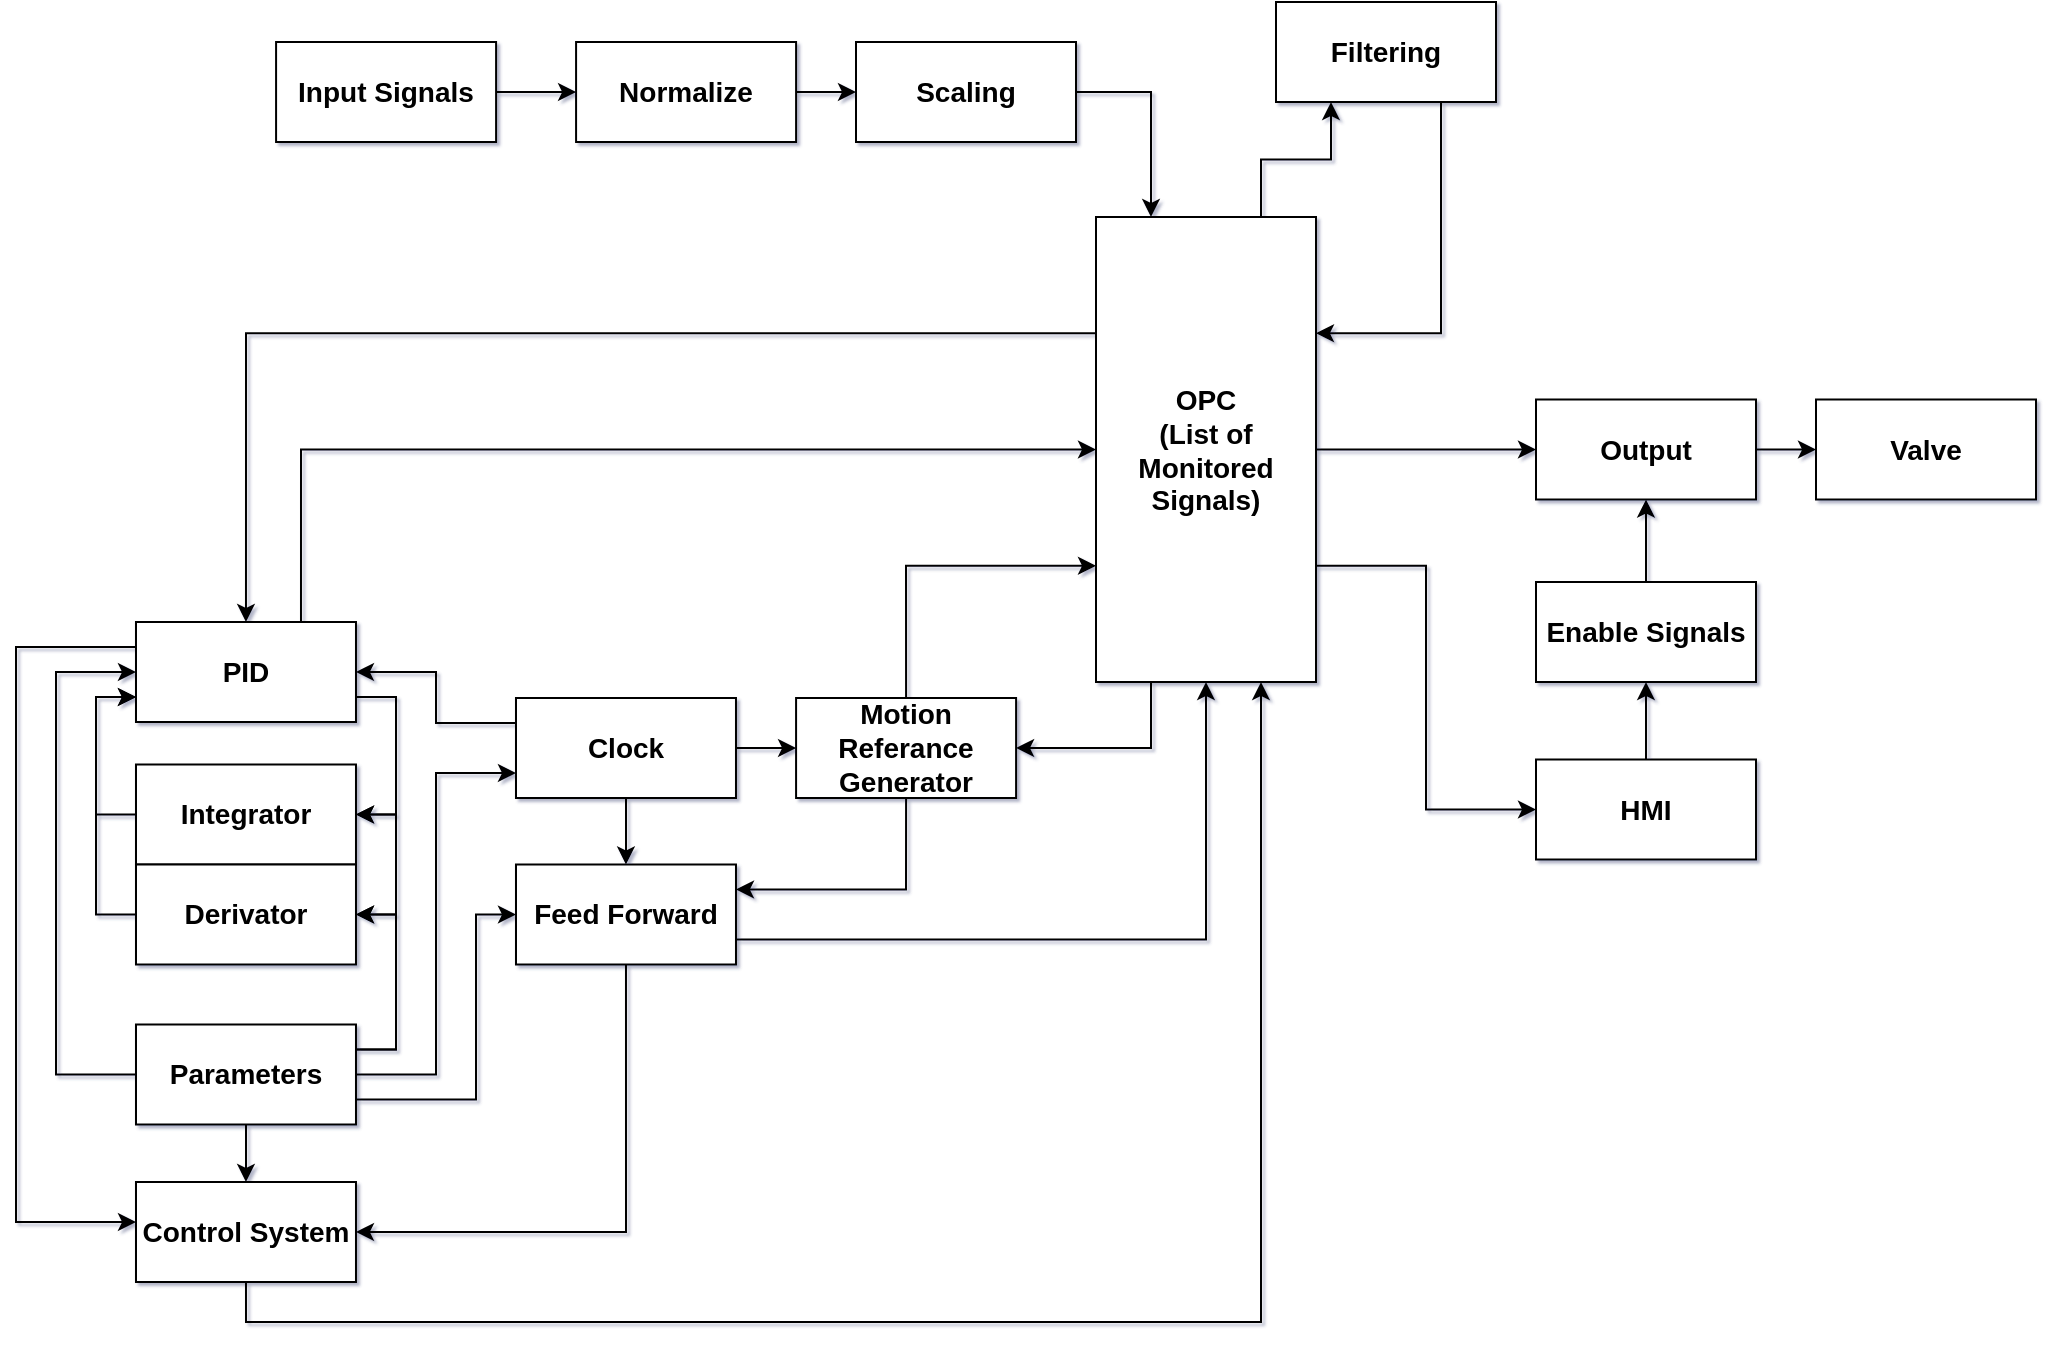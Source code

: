 <mxfile version="26.1.1" pages="2">
  <diagram id="H2qix2MrABZUIbJ0J9zU" name="UML">
    <mxGraphModel dx="1050" dy="629" grid="1" gridSize="10" guides="1" tooltips="1" connect="1" arrows="1" fold="1" page="1" pageScale="1" pageWidth="1169" pageHeight="827" background="none" math="0" shadow="1">
      <root>
        <mxCell id="0" />
        <mxCell id="1" parent="0" />
        <mxCell id="TrAnq3UZGWWhlsa1IEeo-107" style="edgeStyle=orthogonalEdgeStyle;rounded=0;orthogonalLoop=1;jettySize=auto;html=1;exitX=1;exitY=0.5;exitDx=0;exitDy=0;entryX=0;entryY=0.5;entryDx=0;entryDy=0;fontStyle=1;fontSize=14;" parent="1" source="TrAnq3UZGWWhlsa1IEeo-1" target="7VgXqarw3UbCbBLvjgFW-1" edge="1">
          <mxGeometry relative="1" as="geometry">
            <Array as="points" />
          </mxGeometry>
        </mxCell>
        <mxCell id="TrAnq3UZGWWhlsa1IEeo-1" value="Normalize" style="html=1;whiteSpace=wrap;fontStyle=1;fontSize=14;" parent="1" vertex="1">
          <mxGeometry x="430.04" y="40" width="110" height="50" as="geometry" />
        </mxCell>
        <mxCell id="TrAnq3UZGWWhlsa1IEeo-102" style="edgeStyle=orthogonalEdgeStyle;rounded=0;orthogonalLoop=1;jettySize=auto;html=1;exitX=1;exitY=0.5;exitDx=0;exitDy=0;entryX=0;entryY=0.5;entryDx=0;entryDy=0;fontStyle=1;fontSize=14;" parent="1" source="TrAnq3UZGWWhlsa1IEeo-2" target="TrAnq3UZGWWhlsa1IEeo-26" edge="1">
          <mxGeometry relative="1" as="geometry" />
        </mxCell>
        <mxCell id="TrAnq3UZGWWhlsa1IEeo-103" style="edgeStyle=orthogonalEdgeStyle;rounded=0;orthogonalLoop=1;jettySize=auto;html=1;exitX=0.75;exitY=0;exitDx=0;exitDy=0;entryX=0.25;entryY=1;entryDx=0;entryDy=0;fontStyle=1;fontSize=14;" parent="1" source="TrAnq3UZGWWhlsa1IEeo-2" target="TrAnq3UZGWWhlsa1IEeo-10" edge="1">
          <mxGeometry relative="1" as="geometry" />
        </mxCell>
        <mxCell id="TrAnq3UZGWWhlsa1IEeo-140" style="edgeStyle=orthogonalEdgeStyle;rounded=0;orthogonalLoop=1;jettySize=auto;html=1;exitX=0;exitY=0.25;exitDx=0;exitDy=0;entryX=0.5;entryY=0;entryDx=0;entryDy=0;fontStyle=1;fontSize=14;" parent="1" source="TrAnq3UZGWWhlsa1IEeo-2" target="TrAnq3UZGWWhlsa1IEeo-39" edge="1">
          <mxGeometry relative="1" as="geometry" />
        </mxCell>
        <mxCell id="TrAnq3UZGWWhlsa1IEeo-144" style="edgeStyle=orthogonalEdgeStyle;rounded=0;orthogonalLoop=1;jettySize=auto;html=1;exitX=0.25;exitY=1;exitDx=0;exitDy=0;entryX=1;entryY=0.5;entryDx=0;entryDy=0;fontStyle=1;fontSize=14;" parent="1" source="TrAnq3UZGWWhlsa1IEeo-2" target="TrAnq3UZGWWhlsa1IEeo-21" edge="1">
          <mxGeometry relative="1" as="geometry" />
        </mxCell>
        <mxCell id="TrAnq3UZGWWhlsa1IEeo-147" style="edgeStyle=orthogonalEdgeStyle;rounded=0;orthogonalLoop=1;jettySize=auto;html=1;exitX=1;exitY=0.75;exitDx=0;exitDy=0;entryX=0;entryY=0.5;entryDx=0;entryDy=0;fontStyle=1;fontSize=14;" parent="1" source="TrAnq3UZGWWhlsa1IEeo-2" target="TrAnq3UZGWWhlsa1IEeo-90" edge="1">
          <mxGeometry relative="1" as="geometry" />
        </mxCell>
        <mxCell id="TrAnq3UZGWWhlsa1IEeo-2" value="OPC&lt;div&gt;(&lt;span style=&quot;background-color: transparent; color: light-dark(rgb(0, 0, 0), rgb(255, 255, 255));&quot;&gt;List of&lt;/span&gt;&lt;div&gt;&lt;div&gt;Monitored&lt;/div&gt;&lt;div&gt;Signals)&lt;/div&gt;&lt;/div&gt;&lt;/div&gt;" style="html=1;whiteSpace=wrap;fontStyle=1;fontSize=14;" parent="1" vertex="1">
          <mxGeometry x="690" y="127.5" width="110" height="232.5" as="geometry" />
        </mxCell>
        <mxCell id="TrAnq3UZGWWhlsa1IEeo-104" style="edgeStyle=orthogonalEdgeStyle;rounded=0;orthogonalLoop=1;jettySize=auto;html=1;exitX=0.75;exitY=1;exitDx=0;exitDy=0;entryX=1;entryY=0.25;entryDx=0;entryDy=0;fontStyle=1;fontSize=14;" parent="1" source="TrAnq3UZGWWhlsa1IEeo-10" target="TrAnq3UZGWWhlsa1IEeo-2" edge="1">
          <mxGeometry relative="1" as="geometry">
            <Array as="points">
              <mxPoint x="863" y="186" />
            </Array>
          </mxGeometry>
        </mxCell>
        <mxCell id="TrAnq3UZGWWhlsa1IEeo-10" value="Filtering" style="html=1;whiteSpace=wrap;fontStyle=1;fontSize=14;" parent="1" vertex="1">
          <mxGeometry x="780" y="20" width="110" height="50" as="geometry" />
        </mxCell>
        <mxCell id="TrAnq3UZGWWhlsa1IEeo-142" style="edgeStyle=orthogonalEdgeStyle;rounded=0;orthogonalLoop=1;jettySize=auto;html=1;exitX=0.5;exitY=1;exitDx=0;exitDy=0;entryX=0.75;entryY=1;entryDx=0;entryDy=0;fontStyle=1;fontSize=14;" parent="1" source="TrAnq3UZGWWhlsa1IEeo-13" target="TrAnq3UZGWWhlsa1IEeo-2" edge="1">
          <mxGeometry relative="1" as="geometry" />
        </mxCell>
        <mxCell id="TrAnq3UZGWWhlsa1IEeo-13" value="Control System" style="html=1;whiteSpace=wrap;fontStyle=1;fontSize=14;" parent="1" vertex="1">
          <mxGeometry x="209.99" y="610" width="110" height="50" as="geometry" />
        </mxCell>
        <mxCell id="TrAnq3UZGWWhlsa1IEeo-133" style="edgeStyle=orthogonalEdgeStyle;rounded=0;orthogonalLoop=1;jettySize=auto;html=1;exitX=1;exitY=0.5;exitDx=0;exitDy=0;entryX=0;entryY=0.5;entryDx=0;entryDy=0;fontStyle=1;fontSize=14;" parent="1" source="TrAnq3UZGWWhlsa1IEeo-34" target="TrAnq3UZGWWhlsa1IEeo-1" edge="1">
          <mxGeometry relative="1" as="geometry">
            <mxPoint x="390.04" y="65" as="sourcePoint" />
          </mxGeometry>
        </mxCell>
        <mxCell id="TrAnq3UZGWWhlsa1IEeo-131" style="edgeStyle=orthogonalEdgeStyle;rounded=0;orthogonalLoop=1;jettySize=auto;html=1;exitX=0.5;exitY=1;exitDx=0;exitDy=0;entryX=1;entryY=0.25;entryDx=0;entryDy=0;fontStyle=1;fontSize=14;" parent="1" source="TrAnq3UZGWWhlsa1IEeo-21" target="TrAnq3UZGWWhlsa1IEeo-36" edge="1">
          <mxGeometry relative="1" as="geometry" />
        </mxCell>
        <mxCell id="TrAnq3UZGWWhlsa1IEeo-143" style="edgeStyle=orthogonalEdgeStyle;rounded=0;orthogonalLoop=1;jettySize=auto;html=1;exitX=0.5;exitY=0;exitDx=0;exitDy=0;entryX=0;entryY=0.75;entryDx=0;entryDy=0;fontStyle=1;fontSize=14;" parent="1" source="TrAnq3UZGWWhlsa1IEeo-21" target="TrAnq3UZGWWhlsa1IEeo-2" edge="1">
          <mxGeometry relative="1" as="geometry">
            <mxPoint x="570" y="270" as="targetPoint" />
          </mxGeometry>
        </mxCell>
        <mxCell id="TrAnq3UZGWWhlsa1IEeo-21" value="Motion Referance&lt;div&gt;Generator&lt;/div&gt;" style="html=1;whiteSpace=wrap;fontStyle=1;fontSize=14;" parent="1" vertex="1">
          <mxGeometry x="540.04" y="368" width="110" height="50" as="geometry" />
        </mxCell>
        <mxCell id="TrAnq3UZGWWhlsa1IEeo-101" value="" style="edgeStyle=orthogonalEdgeStyle;rounded=0;orthogonalLoop=1;jettySize=auto;html=1;fontStyle=1;fontSize=14;" parent="1" source="TrAnq3UZGWWhlsa1IEeo-26" target="TrAnq3UZGWWhlsa1IEeo-32" edge="1">
          <mxGeometry relative="1" as="geometry" />
        </mxCell>
        <mxCell id="TrAnq3UZGWWhlsa1IEeo-26" value="Output" style="html=1;whiteSpace=wrap;fontStyle=1;fontSize=14;" parent="1" vertex="1">
          <mxGeometry x="910" y="218.75" width="110" height="50" as="geometry" />
        </mxCell>
        <mxCell id="TrAnq3UZGWWhlsa1IEeo-121" style="edgeStyle=orthogonalEdgeStyle;rounded=0;orthogonalLoop=1;jettySize=auto;html=1;exitX=0.5;exitY=1;exitDx=0;exitDy=0;entryX=0.5;entryY=0;entryDx=0;entryDy=0;fontStyle=1;fontSize=14;" parent="1" source="TrAnq3UZGWWhlsa1IEeo-89" target="TrAnq3UZGWWhlsa1IEeo-13" edge="1">
          <mxGeometry relative="1" as="geometry">
            <mxPoint x="264.99" y="651.25" as="sourcePoint" />
          </mxGeometry>
        </mxCell>
        <mxCell id="TrAnq3UZGWWhlsa1IEeo-148" style="edgeStyle=orthogonalEdgeStyle;rounded=0;orthogonalLoop=1;jettySize=auto;html=1;exitX=0;exitY=0.5;exitDx=0;exitDy=0;entryX=0;entryY=0.5;entryDx=0;entryDy=0;fontStyle=1;fontSize=14;" parent="1" source="TrAnq3UZGWWhlsa1IEeo-89" target="TrAnq3UZGWWhlsa1IEeo-39" edge="1">
          <mxGeometry relative="1" as="geometry">
            <Array as="points">
              <mxPoint x="170" y="556" />
              <mxPoint x="170" y="355" />
            </Array>
          </mxGeometry>
        </mxCell>
        <mxCell id="TrAnq3UZGWWhlsa1IEeo-32" value="Valve" style="html=1;whiteSpace=wrap;fontStyle=1;fontSize=14;" parent="1" vertex="1">
          <mxGeometry x="1050" y="218.75" width="110" height="50" as="geometry" />
        </mxCell>
        <mxCell id="TrAnq3UZGWWhlsa1IEeo-34" value="Input Signals" style="html=1;whiteSpace=wrap;fontStyle=1;fontSize=14;" parent="1" vertex="1">
          <mxGeometry x="280.04" y="40" width="110" height="50" as="geometry" />
        </mxCell>
        <mxCell id="TrAnq3UZGWWhlsa1IEeo-124" style="edgeStyle=orthogonalEdgeStyle;rounded=0;orthogonalLoop=1;jettySize=auto;html=1;exitX=0.5;exitY=1;exitDx=0;exitDy=0;entryX=1;entryY=0.5;entryDx=0;entryDy=0;fontStyle=1;fontSize=14;" parent="1" source="TrAnq3UZGWWhlsa1IEeo-36" target="TrAnq3UZGWWhlsa1IEeo-13" edge="1">
          <mxGeometry relative="1" as="geometry" />
        </mxCell>
        <mxCell id="TrAnq3UZGWWhlsa1IEeo-149" style="edgeStyle=orthogonalEdgeStyle;rounded=0;orthogonalLoop=1;jettySize=auto;html=1;exitX=1;exitY=0.75;exitDx=0;exitDy=0;entryX=0.5;entryY=1;entryDx=0;entryDy=0;fontStyle=1;fontSize=14;" parent="1" source="TrAnq3UZGWWhlsa1IEeo-36" target="TrAnq3UZGWWhlsa1IEeo-2" edge="1">
          <mxGeometry relative="1" as="geometry" />
        </mxCell>
        <mxCell id="TrAnq3UZGWWhlsa1IEeo-36" value="Feed Forward" style="html=1;whiteSpace=wrap;fontStyle=1;fontSize=14;" parent="1" vertex="1">
          <mxGeometry x="399.99" y="451.25" width="110" height="50" as="geometry" />
        </mxCell>
        <mxCell id="TrAnq3UZGWWhlsa1IEeo-109" style="edgeStyle=orthogonalEdgeStyle;rounded=0;orthogonalLoop=1;jettySize=auto;html=1;exitX=1;exitY=0.75;exitDx=0;exitDy=0;entryX=1;entryY=0.5;entryDx=0;entryDy=0;fontStyle=1;fontSize=14;" parent="1" source="TrAnq3UZGWWhlsa1IEeo-39" target="TrAnq3UZGWWhlsa1IEeo-74" edge="1">
          <mxGeometry relative="1" as="geometry" />
        </mxCell>
        <mxCell id="TrAnq3UZGWWhlsa1IEeo-110" style="edgeStyle=orthogonalEdgeStyle;rounded=0;orthogonalLoop=1;jettySize=auto;html=1;exitX=1;exitY=0.75;exitDx=0;exitDy=0;entryX=1;entryY=0.5;entryDx=0;entryDy=0;fontStyle=1;fontSize=14;" parent="1" source="TrAnq3UZGWWhlsa1IEeo-39" target="TrAnq3UZGWWhlsa1IEeo-73" edge="1">
          <mxGeometry relative="1" as="geometry" />
        </mxCell>
        <mxCell id="TrAnq3UZGWWhlsa1IEeo-116" style="edgeStyle=orthogonalEdgeStyle;rounded=0;orthogonalLoop=1;jettySize=auto;html=1;exitX=0;exitY=0.25;exitDx=0;exitDy=0;fontStyle=1;fontSize=14;" parent="1" source="TrAnq3UZGWWhlsa1IEeo-39" edge="1">
          <mxGeometry relative="1" as="geometry">
            <mxPoint x="210" y="630" as="targetPoint" />
            <Array as="points">
              <mxPoint x="150" y="342" />
              <mxPoint x="150" y="630" />
              <mxPoint x="210" y="630" />
            </Array>
          </mxGeometry>
        </mxCell>
        <mxCell id="TrAnq3UZGWWhlsa1IEeo-151" style="edgeStyle=orthogonalEdgeStyle;rounded=0;orthogonalLoop=1;jettySize=auto;html=1;exitX=0.75;exitY=0;exitDx=0;exitDy=0;entryX=0;entryY=0.5;entryDx=0;entryDy=0;fontStyle=1;fontSize=14;" parent="1" source="TrAnq3UZGWWhlsa1IEeo-39" target="TrAnq3UZGWWhlsa1IEeo-2" edge="1">
          <mxGeometry relative="1" as="geometry" />
        </mxCell>
        <mxCell id="TrAnq3UZGWWhlsa1IEeo-39" value="PID" style="html=1;whiteSpace=wrap;fontStyle=1;fontSize=14;" parent="1" vertex="1">
          <mxGeometry x="209.99" y="329.999" width="110" height="50" as="geometry" />
        </mxCell>
        <mxCell id="TrAnq3UZGWWhlsa1IEeo-125" style="edgeStyle=orthogonalEdgeStyle;rounded=0;orthogonalLoop=1;jettySize=auto;html=1;exitX=0;exitY=0.25;exitDx=0;exitDy=0;entryX=1;entryY=0.5;entryDx=0;entryDy=0;fontStyle=1;fontSize=14;" parent="1" source="TrAnq3UZGWWhlsa1IEeo-42" target="TrAnq3UZGWWhlsa1IEeo-39" edge="1">
          <mxGeometry relative="1" as="geometry" />
        </mxCell>
        <mxCell id="TrAnq3UZGWWhlsa1IEeo-126" style="edgeStyle=orthogonalEdgeStyle;rounded=0;orthogonalLoop=1;jettySize=auto;html=1;exitX=0.5;exitY=1;exitDx=0;exitDy=0;entryX=0.5;entryY=0;entryDx=0;entryDy=0;fontStyle=1;fontSize=14;" parent="1" source="TrAnq3UZGWWhlsa1IEeo-42" target="TrAnq3UZGWWhlsa1IEeo-36" edge="1">
          <mxGeometry relative="1" as="geometry" />
        </mxCell>
        <mxCell id="TrAnq3UZGWWhlsa1IEeo-128" style="edgeStyle=orthogonalEdgeStyle;rounded=0;orthogonalLoop=1;jettySize=auto;html=1;exitX=1;exitY=0.5;exitDx=0;exitDy=0;entryX=0;entryY=0.5;entryDx=0;entryDy=0;fontStyle=1;fontSize=14;" parent="1" source="TrAnq3UZGWWhlsa1IEeo-42" target="TrAnq3UZGWWhlsa1IEeo-21" edge="1">
          <mxGeometry relative="1" as="geometry" />
        </mxCell>
        <mxCell id="TrAnq3UZGWWhlsa1IEeo-42" value="Clock" style="html=1;whiteSpace=wrap;fontStyle=1;fontSize=14;" parent="1" vertex="1">
          <mxGeometry x="399.99" y="368" width="110" height="50" as="geometry" />
        </mxCell>
        <mxCell id="TrAnq3UZGWWhlsa1IEeo-111" style="edgeStyle=orthogonalEdgeStyle;rounded=0;orthogonalLoop=1;jettySize=auto;html=1;exitX=0;exitY=0.5;exitDx=0;exitDy=0;entryX=0;entryY=0.75;entryDx=0;entryDy=0;fontStyle=1;fontSize=14;" parent="1" source="TrAnq3UZGWWhlsa1IEeo-73" target="TrAnq3UZGWWhlsa1IEeo-39" edge="1">
          <mxGeometry relative="1" as="geometry" />
        </mxCell>
        <mxCell id="TrAnq3UZGWWhlsa1IEeo-73" value="Integrator" style="html=1;whiteSpace=wrap;fontStyle=1;fontSize=14;" parent="1" vertex="1">
          <mxGeometry x="209.99" y="401.25" width="110" height="50" as="geometry" />
        </mxCell>
        <mxCell id="TrAnq3UZGWWhlsa1IEeo-112" style="edgeStyle=orthogonalEdgeStyle;rounded=0;orthogonalLoop=1;jettySize=auto;html=1;exitX=0;exitY=0.5;exitDx=0;exitDy=0;entryX=0;entryY=0.75;entryDx=0;entryDy=0;fontStyle=1;fontSize=14;" parent="1" source="TrAnq3UZGWWhlsa1IEeo-74" target="TrAnq3UZGWWhlsa1IEeo-39" edge="1">
          <mxGeometry relative="1" as="geometry">
            <mxPoint x="79.99" y="419.25" as="targetPoint" />
          </mxGeometry>
        </mxCell>
        <mxCell id="TrAnq3UZGWWhlsa1IEeo-74" value="Derivator" style="html=1;whiteSpace=wrap;fontStyle=1;fontSize=14;" parent="1" vertex="1">
          <mxGeometry x="209.99" y="451.249" width="110" height="50" as="geometry" />
        </mxCell>
        <mxCell id="TrAnq3UZGWWhlsa1IEeo-145" style="edgeStyle=orthogonalEdgeStyle;rounded=0;orthogonalLoop=1;jettySize=auto;html=1;exitX=0.5;exitY=0;exitDx=0;exitDy=0;entryX=0.5;entryY=1;entryDx=0;entryDy=0;fontStyle=1;fontSize=14;" parent="1" source="TrAnq3UZGWWhlsa1IEeo-84" target="TrAnq3UZGWWhlsa1IEeo-26" edge="1">
          <mxGeometry relative="1" as="geometry" />
        </mxCell>
        <mxCell id="TrAnq3UZGWWhlsa1IEeo-84" value="Enable Signals" style="html=1;whiteSpace=wrap;fontStyle=1;fontSize=14;" parent="1" vertex="1">
          <mxGeometry x="910" y="310" width="110" height="50" as="geometry" />
        </mxCell>
        <mxCell id="TrAnq3UZGWWhlsa1IEeo-118" style="edgeStyle=orthogonalEdgeStyle;rounded=0;orthogonalLoop=1;jettySize=auto;html=1;exitX=1;exitY=0.25;exitDx=0;exitDy=0;entryX=1;entryY=0.5;entryDx=0;entryDy=0;fontStyle=1;fontSize=14;" parent="1" source="TrAnq3UZGWWhlsa1IEeo-89" target="TrAnq3UZGWWhlsa1IEeo-74" edge="1">
          <mxGeometry relative="1" as="geometry" />
        </mxCell>
        <mxCell id="TrAnq3UZGWWhlsa1IEeo-119" style="edgeStyle=orthogonalEdgeStyle;rounded=0;orthogonalLoop=1;jettySize=auto;html=1;exitX=1;exitY=0.25;exitDx=0;exitDy=0;entryX=1;entryY=0.5;entryDx=0;entryDy=0;fontStyle=1;fontSize=14;" parent="1" source="TrAnq3UZGWWhlsa1IEeo-89" target="TrAnq3UZGWWhlsa1IEeo-73" edge="1">
          <mxGeometry relative="1" as="geometry" />
        </mxCell>
        <mxCell id="TrAnq3UZGWWhlsa1IEeo-123" style="edgeStyle=orthogonalEdgeStyle;rounded=0;orthogonalLoop=1;jettySize=auto;html=1;exitX=1;exitY=0.75;exitDx=0;exitDy=0;entryX=0;entryY=0.5;entryDx=0;entryDy=0;fontStyle=1;fontSize=14;" parent="1" source="TrAnq3UZGWWhlsa1IEeo-89" target="TrAnq3UZGWWhlsa1IEeo-36" edge="1">
          <mxGeometry relative="1" as="geometry">
            <Array as="points">
              <mxPoint x="379.99" y="569.25" />
              <mxPoint x="379.99" y="476.25" />
            </Array>
          </mxGeometry>
        </mxCell>
        <mxCell id="TrAnq3UZGWWhlsa1IEeo-127" style="edgeStyle=orthogonalEdgeStyle;rounded=0;orthogonalLoop=1;jettySize=auto;html=1;exitX=1;exitY=0.5;exitDx=0;exitDy=0;entryX=0;entryY=0.75;entryDx=0;entryDy=0;fontStyle=1;fontSize=14;" parent="1" source="TrAnq3UZGWWhlsa1IEeo-89" target="TrAnq3UZGWWhlsa1IEeo-42" edge="1">
          <mxGeometry relative="1" as="geometry" />
        </mxCell>
        <mxCell id="TrAnq3UZGWWhlsa1IEeo-89" value="Parameters" style="html=1;whiteSpace=wrap;fontStyle=1;fontSize=14;" parent="1" vertex="1">
          <mxGeometry x="209.99" y="531.25" width="110" height="50" as="geometry" />
        </mxCell>
        <mxCell id="TrAnq3UZGWWhlsa1IEeo-114" value="" style="edgeStyle=orthogonalEdgeStyle;rounded=0;orthogonalLoop=1;jettySize=auto;html=1;fontStyle=1;fontSize=14;" parent="1" source="TrAnq3UZGWWhlsa1IEeo-90" target="TrAnq3UZGWWhlsa1IEeo-84" edge="1">
          <mxGeometry relative="1" as="geometry" />
        </mxCell>
        <mxCell id="TrAnq3UZGWWhlsa1IEeo-90" value="HMI" style="html=1;whiteSpace=wrap;fontStyle=1;fontSize=14;" parent="1" vertex="1">
          <mxGeometry x="910" y="398.75" width="110" height="50" as="geometry" />
        </mxCell>
        <mxCell id="7VgXqarw3UbCbBLvjgFW-2" style="edgeStyle=orthogonalEdgeStyle;rounded=0;orthogonalLoop=1;jettySize=auto;html=1;exitX=1;exitY=0.5;exitDx=0;exitDy=0;entryX=0.25;entryY=0;entryDx=0;entryDy=0;" edge="1" parent="1" source="7VgXqarw3UbCbBLvjgFW-1" target="TrAnq3UZGWWhlsa1IEeo-2">
          <mxGeometry relative="1" as="geometry" />
        </mxCell>
        <mxCell id="7VgXqarw3UbCbBLvjgFW-1" value="Scaling" style="html=1;whiteSpace=wrap;fontStyle=1;fontSize=14;" vertex="1" parent="1">
          <mxGeometry x="570" y="40" width="110" height="50" as="geometry" />
        </mxCell>
      </root>
    </mxGraphModel>
  </diagram>
  <diagram id="C5RBs43oDa-KdzZeNtuy" name="G_OPC">
    <mxGraphModel dx="875" dy="524" grid="1" gridSize="10" guides="1" tooltips="1" connect="1" arrows="1" fold="1" page="1" pageScale="1" pageWidth="827" pageHeight="1169" math="0" shadow="0">
      <root>
        <mxCell id="WIyWlLk6GJQsqaUBKTNV-0" />
        <mxCell id="WIyWlLk6GJQsqaUBKTNV-1" parent="WIyWlLk6GJQsqaUBKTNV-0" />
        <mxCell id="kANS0CY1o-aMHrOHpHqk-89" value="" style="rounded=0;whiteSpace=wrap;html=1;" vertex="1" parent="WIyWlLk6GJQsqaUBKTNV-1">
          <mxGeometry x="430" y="1050" width="180" height="100" as="geometry" />
        </mxCell>
        <mxCell id="kANS0CY1o-aMHrOHpHqk-88" value="" style="rounded=0;whiteSpace=wrap;html=1;" vertex="1" parent="WIyWlLk6GJQsqaUBKTNV-1">
          <mxGeometry x="430" y="1020" width="180" height="30" as="geometry" />
        </mxCell>
        <mxCell id="kANS0CY1o-aMHrOHpHqk-87" value="" style="rounded=0;whiteSpace=wrap;html=1;" vertex="1" parent="WIyWlLk6GJQsqaUBKTNV-1">
          <mxGeometry x="430" y="970" width="180" height="50" as="geometry" />
        </mxCell>
        <mxCell id="kANS0CY1o-aMHrOHpHqk-83" value="" style="rounded=0;whiteSpace=wrap;html=1;" vertex="1" parent="WIyWlLk6GJQsqaUBKTNV-1">
          <mxGeometry x="430" y="840" width="180" height="130" as="geometry" />
        </mxCell>
        <mxCell id="kANS0CY1o-aMHrOHpHqk-66" value="" style="rounded=0;whiteSpace=wrap;html=1;" vertex="1" parent="WIyWlLk6GJQsqaUBKTNV-1">
          <mxGeometry x="430" y="370" width="180" height="180" as="geometry" />
        </mxCell>
        <mxCell id="kANS0CY1o-aMHrOHpHqk-64" value="" style="rounded=0;whiteSpace=wrap;html=1;" vertex="1" parent="WIyWlLk6GJQsqaUBKTNV-1">
          <mxGeometry x="430" y="290" width="180" height="80" as="geometry" />
        </mxCell>
        <mxCell id="kANS0CY1o-aMHrOHpHqk-97" value="" style="edgeStyle=orthogonalEdgeStyle;rounded=0;orthogonalLoop=1;jettySize=auto;html=1;entryX=0.25;entryY=0;entryDx=0;entryDy=0;" edge="1" parent="WIyWlLk6GJQsqaUBKTNV-1" source="kANS0CY1o-aMHrOHpHqk-38" target="kANS0CY1o-aMHrOHpHqk-44">
          <mxGeometry relative="1" as="geometry">
            <mxPoint x="360" y="257" as="targetPoint" />
          </mxGeometry>
        </mxCell>
        <mxCell id="kANS0CY1o-aMHrOHpHqk-38" value="ST_Filter" style="swimlane;fontStyle=1;align=center;verticalAlign=top;childLayout=stackLayout;horizontal=1;startSize=26;horizontalStack=0;resizeParent=1;resizeParentMax=0;resizeLast=0;collapsible=1;marginBottom=0;whiteSpace=wrap;html=1;" vertex="1" parent="WIyWlLk6GJQsqaUBKTNV-1">
          <mxGeometry x="280" width="160" height="138" as="geometry">
            <mxRectangle x="440" y="50" width="90" height="30" as="alternateBounds" />
          </mxGeometry>
        </mxCell>
        <mxCell id="kANS0CY1o-aMHrOHpHqk-39" value="fSignal" style="text;strokeColor=none;fillColor=none;align=left;verticalAlign=top;spacingLeft=4;spacingRight=4;overflow=hidden;rotatable=0;points=[[0,0.5],[1,0.5]];portConstraint=eastwest;whiteSpace=wrap;html=1;" vertex="1" parent="kANS0CY1o-aMHrOHpHqk-38">
          <mxGeometry y="26" width="160" height="26" as="geometry" />
        </mxCell>
        <mxCell id="kANS0CY1o-aMHrOHpHqk-42" value="fSignalFiltered" style="text;strokeColor=none;fillColor=none;align=left;verticalAlign=top;spacingLeft=4;spacingRight=4;overflow=hidden;rotatable=0;points=[[0,0.5],[1,0.5]];portConstraint=eastwest;whiteSpace=wrap;html=1;" vertex="1" parent="kANS0CY1o-aMHrOHpHqk-38">
          <mxGeometry y="52" width="160" height="26" as="geometry" />
        </mxCell>
        <mxCell id="kANS0CY1o-aMHrOHpHqk-43" value="fDanielFilter" style="text;strokeColor=none;fillColor=none;align=left;verticalAlign=top;spacingLeft=4;spacingRight=4;overflow=hidden;rotatable=0;points=[[0,0.5],[1,0.5]];portConstraint=eastwest;whiteSpace=wrap;html=1;" vertex="1" parent="kANS0CY1o-aMHrOHpHqk-38">
          <mxGeometry y="78" width="160" height="26" as="geometry" />
        </mxCell>
        <mxCell id="kANS0CY1o-aMHrOHpHqk-40" value="" style="line;strokeWidth=1;fillColor=none;align=left;verticalAlign=middle;spacingTop=-1;spacingLeft=3;spacingRight=3;rotatable=0;labelPosition=right;points=[];portConstraint=eastwest;strokeColor=inherit;" vertex="1" parent="kANS0CY1o-aMHrOHpHqk-38">
          <mxGeometry y="104" width="160" height="8" as="geometry" />
        </mxCell>
        <mxCell id="kANS0CY1o-aMHrOHpHqk-41" value="Data type : LREAL" style="text;strokeColor=none;fillColor=none;align=left;verticalAlign=top;spacingLeft=4;spacingRight=4;overflow=hidden;rotatable=0;points=[[0,0.5],[1,0.5]];portConstraint=eastwest;whiteSpace=wrap;html=1;" vertex="1" parent="kANS0CY1o-aMHrOHpHqk-38">
          <mxGeometry y="112" width="160" height="26" as="geometry" />
        </mxCell>
        <mxCell id="kANS0CY1o-aMHrOHpHqk-77" value="" style="rounded=0;whiteSpace=wrap;html=1;" vertex="1" parent="WIyWlLk6GJQsqaUBKTNV-1">
          <mxGeometry x="430" y="760" width="180" height="80" as="geometry" />
        </mxCell>
        <mxCell id="kANS0CY1o-aMHrOHpHqk-76" value="" style="rounded=0;whiteSpace=wrap;html=1;" vertex="1" parent="WIyWlLk6GJQsqaUBKTNV-1">
          <mxGeometry x="430" y="550" width="180" height="210" as="geometry" />
        </mxCell>
        <UserObject label="&lt;b&gt;G_OPC&lt;/b&gt;" id="kANS0CY1o-aMHrOHpHqk-44">
          <mxCell style="swimlane;fontStyle=0;childLayout=stackLayout;horizontal=1;startSize=26;fillColor=none;horizontalStack=0;resizeParent=1;resizeParentMax=0;resizeLast=0;collapsible=1;marginBottom=0;whiteSpace=wrap;html=1;" vertex="1" parent="WIyWlLk6GJQsqaUBKTNV-1">
            <mxGeometry x="430" y="290" width="180" height="860" as="geometry" />
          </mxCell>
        </UserObject>
        <mxCell id="kANS0CY1o-aMHrOHpHqk-45" value="fTime: LREAL" style="text;strokeColor=none;fillColor=none;align=left;verticalAlign=top;spacingLeft=4;spacingRight=4;overflow=hidden;rotatable=0;points=[[0,0.5],[1,0.5]];portConstraint=eastwest;whiteSpace=wrap;html=1;" vertex="1" parent="kANS0CY1o-aMHrOHpHqk-44">
          <mxGeometry y="26" width="180" height="26" as="geometry" />
        </mxCell>
        <mxCell id="kANS0CY1o-aMHrOHpHqk-46" value="fPs : ST_Filter" style="text;strokeColor=none;fillColor=none;align=left;verticalAlign=top;spacingLeft=4;spacingRight=4;overflow=hidden;rotatable=0;points=[[0,0.5],[1,0.5]];portConstraint=eastwest;whiteSpace=wrap;html=1;" vertex="1" parent="kANS0CY1o-aMHrOHpHqk-44">
          <mxGeometry y="52" width="180" height="26" as="geometry" />
        </mxCell>
        <mxCell id="kANS0CY1o-aMHrOHpHqk-47" value="fMainPaDCV : ST_Filter" style="text;strokeColor=none;fillColor=none;align=left;verticalAlign=top;spacingLeft=4;spacingRight=4;overflow=hidden;rotatable=0;points=[[0,0.5],[1,0.5]];portConstraint=eastwest;whiteSpace=wrap;html=1;" vertex="1" parent="kANS0CY1o-aMHrOHpHqk-44">
          <mxGeometry y="78" width="180" height="26" as="geometry" />
        </mxCell>
        <mxCell id="kANS0CY1o-aMHrOHpHqk-48" value="fMainPbDCV : ST_Filter" style="text;strokeColor=none;fillColor=none;align=left;verticalAlign=top;spacingLeft=4;spacingRight=4;overflow=hidden;rotatable=0;points=[[0,0.5],[1,0.5]];portConstraint=eastwest;whiteSpace=wrap;html=1;" vertex="1" parent="kANS0CY1o-aMHrOHpHqk-44">
          <mxGeometry y="104" width="180" height="26" as="geometry" />
        </mxCell>
        <mxCell id="kANS0CY1o-aMHrOHpHqk-49" value="fMainPaCyl : ST_Filter" style="text;strokeColor=none;fillColor=none;align=left;verticalAlign=top;spacingLeft=4;spacingRight=4;overflow=hidden;rotatable=0;points=[[0,0.5],[1,0.5]];portConstraint=eastwest;whiteSpace=wrap;html=1;" vertex="1" parent="kANS0CY1o-aMHrOHpHqk-44">
          <mxGeometry y="130" width="180" height="26" as="geometry" />
        </mxCell>
        <mxCell id="kANS0CY1o-aMHrOHpHqk-61" value="fMainPistonPosition : ST_Filter" style="text;strokeColor=none;fillColor=none;align=left;verticalAlign=top;spacingLeft=4;spacingRight=4;overflow=hidden;rotatable=0;points=[[0,0.5],[1,0.5]];portConstraint=eastwest;whiteSpace=wrap;html=1;" vertex="1" parent="kANS0CY1o-aMHrOHpHqk-44">
          <mxGeometry y="156" width="180" height="26" as="geometry" />
        </mxCell>
        <mxCell id="kANS0CY1o-aMHrOHpHqk-62" value="fMainPistonVelocity : LREAL" style="text;strokeColor=none;fillColor=none;align=left;verticalAlign=top;spacingLeft=4;spacingRight=4;overflow=hidden;rotatable=0;points=[[0,0.5],[1,0.5]];portConstraint=eastwest;whiteSpace=wrap;html=1;" vertex="1" parent="kANS0CY1o-aMHrOHpHqk-44">
          <mxGeometry y="182" width="180" height="26" as="geometry" />
        </mxCell>
        <mxCell id="kANS0CY1o-aMHrOHpHqk-63" value="fMainFlowA : LREAL" style="text;strokeColor=none;fillColor=none;align=left;verticalAlign=top;spacingLeft=4;spacingRight=4;overflow=hidden;rotatable=0;points=[[0,0.5],[1,0.5]];portConstraint=eastwest;whiteSpace=wrap;html=1;" vertex="1" parent="kANS0CY1o-aMHrOHpHqk-44">
          <mxGeometry y="208" width="180" height="26" as="geometry" />
        </mxCell>
        <mxCell id="kANS0CY1o-aMHrOHpHqk-65" value="fMainFlowB : LREAL" style="text;strokeColor=none;fillColor=none;align=left;verticalAlign=top;spacingLeft=4;spacingRight=4;overflow=hidden;rotatable=0;points=[[0,0.5],[1,0.5]];portConstraint=eastwest;whiteSpace=wrap;html=1;" vertex="1" parent="kANS0CY1o-aMHrOHpHqk-44">
          <mxGeometry y="234" width="180" height="26" as="geometry" />
        </mxCell>
        <mxCell id="kANS0CY1o-aMHrOHpHqk-50" value="fJibPaDCV" style="text;strokeColor=none;fillColor=none;align=left;verticalAlign=top;spacingLeft=4;spacingRight=4;overflow=hidden;rotatable=0;points=[[0,0.5],[1,0.5]];portConstraint=eastwest;whiteSpace=wrap;html=1;" vertex="1" parent="kANS0CY1o-aMHrOHpHqk-44">
          <mxGeometry y="260" width="180" height="26" as="geometry" />
        </mxCell>
        <mxCell id="kANS0CY1o-aMHrOHpHqk-51" value="fJibPbDCV" style="text;strokeColor=none;fillColor=none;align=left;verticalAlign=top;spacingLeft=4;spacingRight=4;overflow=hidden;rotatable=0;points=[[0,0.5],[1,0.5]];portConstraint=eastwest;whiteSpace=wrap;html=1;" vertex="1" parent="kANS0CY1o-aMHrOHpHqk-44">
          <mxGeometry y="286" width="180" height="26" as="geometry" />
        </mxCell>
        <mxCell id="kANS0CY1o-aMHrOHpHqk-52" value="fJibPaCyl" style="text;strokeColor=none;fillColor=none;align=left;verticalAlign=top;spacingLeft=4;spacingRight=4;overflow=hidden;rotatable=0;points=[[0,0.5],[1,0.5]];portConstraint=eastwest;whiteSpace=wrap;html=1;" vertex="1" parent="kANS0CY1o-aMHrOHpHqk-44">
          <mxGeometry y="312" width="180" height="26" as="geometry" />
        </mxCell>
        <mxCell id="kANS0CY1o-aMHrOHpHqk-53" value="fJibPbCyl" style="text;strokeColor=none;fillColor=none;align=left;verticalAlign=top;spacingLeft=4;spacingRight=4;overflow=hidden;rotatable=0;points=[[0,0.5],[1,0.5]];portConstraint=eastwest;whiteSpace=wrap;html=1;" vertex="1" parent="kANS0CY1o-aMHrOHpHqk-44">
          <mxGeometry y="338" width="180" height="26" as="geometry" />
        </mxCell>
        <mxCell id="kANS0CY1o-aMHrOHpHqk-54" value="fJibPistonPosition : ST_Filter" style="text;strokeColor=none;fillColor=none;align=left;verticalAlign=top;spacingLeft=4;spacingRight=4;overflow=hidden;rotatable=0;points=[[0,0.5],[1,0.5]];portConstraint=eastwest;whiteSpace=wrap;html=1;" vertex="1" parent="kANS0CY1o-aMHrOHpHqk-44">
          <mxGeometry y="364" width="180" height="26" as="geometry" />
        </mxCell>
        <mxCell id="kANS0CY1o-aMHrOHpHqk-55" value="fJibPistonVelocity : LREAL" style="text;strokeColor=none;fillColor=none;align=left;verticalAlign=top;spacingLeft=4;spacingRight=4;overflow=hidden;rotatable=0;points=[[0,0.5],[1,0.5]];portConstraint=eastwest;whiteSpace=wrap;html=1;" vertex="1" parent="kANS0CY1o-aMHrOHpHqk-44">
          <mxGeometry y="390" width="180" height="26" as="geometry" />
        </mxCell>
        <mxCell id="kANS0CY1o-aMHrOHpHqk-67" value="fJibFlowA : LREAL" style="text;strokeColor=none;fillColor=none;align=left;verticalAlign=top;spacingLeft=4;spacingRight=4;overflow=hidden;rotatable=0;points=[[0,0.5],[1,0.5]];portConstraint=eastwest;whiteSpace=wrap;html=1;" vertex="1" parent="kANS0CY1o-aMHrOHpHqk-44">
          <mxGeometry y="416" width="180" height="26" as="geometry" />
        </mxCell>
        <mxCell id="kANS0CY1o-aMHrOHpHqk-68" value="fJibFlowB : LREAL" style="text;strokeColor=none;fillColor=none;align=left;verticalAlign=top;spacingLeft=4;spacingRight=4;overflow=hidden;rotatable=0;points=[[0,0.5],[1,0.5]];portConstraint=eastwest;whiteSpace=wrap;html=1;" vertex="1" parent="kANS0CY1o-aMHrOHpHqk-44">
          <mxGeometry y="442" width="180" height="26" as="geometry" />
        </mxCell>
        <mxCell id="kANS0CY1o-aMHrOHpHqk-69" value="fWinchPa : ST_Filter" style="text;strokeColor=none;fillColor=none;align=left;verticalAlign=top;spacingLeft=4;spacingRight=4;overflow=hidden;rotatable=0;points=[[0,0.5],[1,0.5]];portConstraint=eastwest;whiteSpace=wrap;html=1;" vertex="1" parent="kANS0CY1o-aMHrOHpHqk-44">
          <mxGeometry y="468" width="180" height="26" as="geometry" />
        </mxCell>
        <mxCell id="kANS0CY1o-aMHrOHpHqk-71" value="fWinchPa : ST_Filter" style="text;strokeColor=none;fillColor=none;align=left;verticalAlign=top;spacingLeft=4;spacingRight=4;overflow=hidden;rotatable=0;points=[[0,0.5],[1,0.5]];portConstraint=eastwest;whiteSpace=wrap;html=1;" vertex="1" parent="kANS0CY1o-aMHrOHpHqk-44">
          <mxGeometry y="494" width="180" height="26" as="geometry" />
        </mxCell>
        <mxCell id="kANS0CY1o-aMHrOHpHqk-70" value="fWinchDistance : ST_Filter" style="text;strokeColor=none;fillColor=none;align=left;verticalAlign=top;spacingLeft=4;spacingRight=4;overflow=hidden;rotatable=0;points=[[0,0.5],[1,0.5]];portConstraint=eastwest;whiteSpace=wrap;html=1;" vertex="1" parent="kANS0CY1o-aMHrOHpHqk-44">
          <mxGeometry y="520" width="180" height="26" as="geometry" />
        </mxCell>
        <mxCell id="kANS0CY1o-aMHrOHpHqk-72" value="fJoystickWinch : LREAL" style="text;strokeColor=none;fillColor=none;align=left;verticalAlign=top;spacingLeft=4;spacingRight=4;overflow=hidden;rotatable=0;points=[[0,0.5],[1,0.5]];portConstraint=eastwest;whiteSpace=wrap;html=1;" vertex="1" parent="kANS0CY1o-aMHrOHpHqk-44">
          <mxGeometry y="546" width="180" height="26" as="geometry" />
        </mxCell>
        <mxCell id="kANS0CY1o-aMHrOHpHqk-73" value="fJoystickRotation : LREAL" style="text;strokeColor=none;fillColor=none;align=left;verticalAlign=top;spacingLeft=4;spacingRight=4;overflow=hidden;rotatable=0;points=[[0,0.5],[1,0.5]];portConstraint=eastwest;whiteSpace=wrap;html=1;" vertex="1" parent="kANS0CY1o-aMHrOHpHqk-44">
          <mxGeometry y="572" width="180" height="26" as="geometry" />
        </mxCell>
        <mxCell id="kANS0CY1o-aMHrOHpHqk-74" value="fJoystickMain : LREAL" style="text;strokeColor=none;fillColor=none;align=left;verticalAlign=top;spacingLeft=4;spacingRight=4;overflow=hidden;rotatable=0;points=[[0,0.5],[1,0.5]];portConstraint=eastwest;whiteSpace=wrap;html=1;" vertex="1" parent="kANS0CY1o-aMHrOHpHqk-44">
          <mxGeometry y="598" width="180" height="26" as="geometry" />
        </mxCell>
        <mxCell id="kANS0CY1o-aMHrOHpHqk-75" value="fJoystickJib : LREAL" style="text;strokeColor=none;fillColor=none;align=left;verticalAlign=top;spacingLeft=4;spacingRight=4;overflow=hidden;rotatable=0;points=[[0,0.5],[1,0.5]];portConstraint=eastwest;whiteSpace=wrap;html=1;" vertex="1" parent="kANS0CY1o-aMHrOHpHqk-44">
          <mxGeometry y="624" width="180" height="26" as="geometry" />
        </mxCell>
        <mxCell id="kANS0CY1o-aMHrOHpHqk-78" value="fJoystickExtrude : LREAL" style="text;strokeColor=none;fillColor=none;align=left;verticalAlign=top;spacingLeft=4;spacingRight=4;overflow=hidden;rotatable=0;points=[[0,0.5],[1,0.5]];portConstraint=eastwest;whiteSpace=wrap;html=1;" vertex="1" parent="kANS0CY1o-aMHrOHpHqk-44">
          <mxGeometry y="650" width="180" height="26" as="geometry" />
        </mxCell>
        <mxCell id="kANS0CY1o-aMHrOHpHqk-79" value="fValveOneSignals : ST_Signals" style="text;strokeColor=none;fillColor=none;align=left;verticalAlign=top;spacingLeft=4;spacingRight=4;overflow=hidden;rotatable=0;points=[[0,0.5],[1,0.5]];portConstraint=eastwest;whiteSpace=wrap;html=1;" vertex="1" parent="kANS0CY1o-aMHrOHpHqk-44">
          <mxGeometry y="676" width="180" height="26" as="geometry" />
        </mxCell>
        <mxCell id="kANS0CY1o-aMHrOHpHqk-80" value="fValveTwoSignals : ST_Signals" style="text;strokeColor=none;fillColor=none;align=left;verticalAlign=top;spacingLeft=4;spacingRight=4;overflow=hidden;rotatable=0;points=[[0,0.5],[1,0.5]];portConstraint=eastwest;whiteSpace=wrap;html=1;" vertex="1" parent="kANS0CY1o-aMHrOHpHqk-44">
          <mxGeometry y="702" width="180" height="26" as="geometry" />
        </mxCell>
        <mxCell id="kANS0CY1o-aMHrOHpHqk-81" value="fMotionTime : LREAL" style="text;strokeColor=none;fillColor=none;align=left;verticalAlign=top;spacingLeft=4;spacingRight=4;overflow=hidden;rotatable=0;points=[[0,0.5],[1,0.5]];portConstraint=eastwest;whiteSpace=wrap;html=1;" vertex="1" parent="kANS0CY1o-aMHrOHpHqk-44">
          <mxGeometry y="728" width="180" height="26" as="geometry" />
        </mxCell>
        <mxCell id="kANS0CY1o-aMHrOHpHqk-82" value="fXRefOne : LREAL" style="text;strokeColor=none;fillColor=none;align=left;verticalAlign=top;spacingLeft=4;spacingRight=4;overflow=hidden;rotatable=0;points=[[0,0.5],[1,0.5]];portConstraint=eastwest;whiteSpace=wrap;html=1;" vertex="1" parent="kANS0CY1o-aMHrOHpHqk-44">
          <mxGeometry y="754" width="180" height="26" as="geometry" />
        </mxCell>
        <mxCell id="kANS0CY1o-aMHrOHpHqk-84" value="fXDotRefOne : LREAL" style="text;strokeColor=none;fillColor=none;align=left;verticalAlign=top;spacingLeft=4;spacingRight=4;overflow=hidden;rotatable=0;points=[[0,0.5],[1,0.5]];portConstraint=eastwest;whiteSpace=wrap;html=1;" vertex="1" parent="kANS0CY1o-aMHrOHpHqk-44">
          <mxGeometry y="780" width="180" height="26" as="geometry" />
        </mxCell>
        <mxCell id="kANS0CY1o-aMHrOHpHqk-85" value="fXRefTwo : LREAL" style="text;strokeColor=none;fillColor=none;align=left;verticalAlign=top;spacingLeft=4;spacingRight=4;overflow=hidden;rotatable=0;points=[[0,0.5],[1,0.5]];portConstraint=eastwest;whiteSpace=wrap;html=1;" vertex="1" parent="kANS0CY1o-aMHrOHpHqk-44">
          <mxGeometry y="806" width="180" height="26" as="geometry" />
        </mxCell>
        <mxCell id="kANS0CY1o-aMHrOHpHqk-86" value="fXDotRefTwo : LREAL" style="text;strokeColor=none;fillColor=none;align=left;verticalAlign=top;spacingLeft=4;spacingRight=4;overflow=hidden;rotatable=0;points=[[0,0.5],[1,0.5]];portConstraint=eastwest;whiteSpace=wrap;html=1;" vertex="1" parent="kANS0CY1o-aMHrOHpHqk-44">
          <mxGeometry y="832" width="180" height="28" as="geometry" />
        </mxCell>
        <mxCell id="kANS0CY1o-aMHrOHpHqk-99" value="" style="edgeStyle=orthogonalEdgeStyle;rounded=0;orthogonalLoop=1;jettySize=auto;html=1;entryX=0.75;entryY=0;entryDx=0;entryDy=0;" edge="1" parent="WIyWlLk6GJQsqaUBKTNV-1" source="kANS0CY1o-aMHrOHpHqk-90" target="kANS0CY1o-aMHrOHpHqk-44">
          <mxGeometry relative="1" as="geometry">
            <mxPoint x="710" y="260" as="targetPoint" />
          </mxGeometry>
        </mxCell>
        <mxCell id="kANS0CY1o-aMHrOHpHqk-90" value="ST_Signals" style="swimlane;fontStyle=1;align=center;verticalAlign=top;childLayout=stackLayout;horizontal=1;startSize=26;horizontalStack=0;resizeParent=1;resizeParentMax=0;resizeLast=0;collapsible=1;marginBottom=0;whiteSpace=wrap;html=1;" vertex="1" parent="WIyWlLk6GJQsqaUBKTNV-1">
          <mxGeometry x="640" width="160" height="216" as="geometry">
            <mxRectangle x="440" y="50" width="90" height="30" as="alternateBounds" />
          </mxGeometry>
        </mxCell>
        <mxCell id="kANS0CY1o-aMHrOHpHqk-91" value="fOutSignal" style="text;strokeColor=none;fillColor=none;align=left;verticalAlign=top;spacingLeft=4;spacingRight=4;overflow=hidden;rotatable=0;points=[[0,0.5],[1,0.5]];portConstraint=eastwest;whiteSpace=wrap;html=1;" vertex="1" parent="kANS0CY1o-aMHrOHpHqk-90">
          <mxGeometry y="26" width="160" height="26" as="geometry" />
        </mxCell>
        <mxCell id="kANS0CY1o-aMHrOHpHqk-92" value="fOutCompansated" style="text;strokeColor=none;fillColor=none;align=left;verticalAlign=top;spacingLeft=4;spacingRight=4;overflow=hidden;rotatable=0;points=[[0,0.5],[1,0.5]];portConstraint=eastwest;whiteSpace=wrap;html=1;" vertex="1" parent="kANS0CY1o-aMHrOHpHqk-90">
          <mxGeometry y="52" width="160" height="26" as="geometry" />
        </mxCell>
        <mxCell id="kANS0CY1o-aMHrOHpHqk-93" value="fFF" style="text;strokeColor=none;fillColor=none;align=left;verticalAlign=top;spacingLeft=4;spacingRight=4;overflow=hidden;rotatable=0;points=[[0,0.5],[1,0.5]];portConstraint=eastwest;whiteSpace=wrap;html=1;" vertex="1" parent="kANS0CY1o-aMHrOHpHqk-90">
          <mxGeometry y="78" width="160" height="26" as="geometry" />
        </mxCell>
        <mxCell id="kANS0CY1o-aMHrOHpHqk-100" value="fPID" style="text;strokeColor=none;fillColor=none;align=left;verticalAlign=top;spacingLeft=4;spacingRight=4;overflow=hidden;rotatable=0;points=[[0,0.5],[1,0.5]];portConstraint=eastwest;whiteSpace=wrap;html=1;" vertex="1" parent="kANS0CY1o-aMHrOHpHqk-90">
          <mxGeometry y="104" width="160" height="26" as="geometry" />
        </mxCell>
        <mxCell id="kANS0CY1o-aMHrOHpHqk-101" value="fError" style="text;strokeColor=none;fillColor=none;align=left;verticalAlign=top;spacingLeft=4;spacingRight=4;overflow=hidden;rotatable=0;points=[[0,0.5],[1,0.5]];portConstraint=eastwest;whiteSpace=wrap;html=1;" vertex="1" parent="kANS0CY1o-aMHrOHpHqk-90">
          <mxGeometry y="130" width="160" height="26" as="geometry" />
        </mxCell>
        <mxCell id="kANS0CY1o-aMHrOHpHqk-102" value="fU" style="text;strokeColor=none;fillColor=none;align=left;verticalAlign=top;spacingLeft=4;spacingRight=4;overflow=hidden;rotatable=0;points=[[0,0.5],[1,0.5]];portConstraint=eastwest;whiteSpace=wrap;html=1;" vertex="1" parent="kANS0CY1o-aMHrOHpHqk-90">
          <mxGeometry y="156" width="160" height="26" as="geometry" />
        </mxCell>
        <mxCell id="kANS0CY1o-aMHrOHpHqk-94" value="" style="line;strokeWidth=1;fillColor=none;align=left;verticalAlign=middle;spacingTop=-1;spacingLeft=3;spacingRight=3;rotatable=0;labelPosition=right;points=[];portConstraint=eastwest;strokeColor=inherit;" vertex="1" parent="kANS0CY1o-aMHrOHpHqk-90">
          <mxGeometry y="182" width="160" height="8" as="geometry" />
        </mxCell>
        <mxCell id="kANS0CY1o-aMHrOHpHqk-95" value="Data type : LREAL" style="text;strokeColor=none;fillColor=none;align=left;verticalAlign=top;spacingLeft=4;spacingRight=4;overflow=hidden;rotatable=0;points=[[0,0.5],[1,0.5]];portConstraint=eastwest;whiteSpace=wrap;html=1;" vertex="1" parent="kANS0CY1o-aMHrOHpHqk-90">
          <mxGeometry y="190" width="160" height="26" as="geometry" />
        </mxCell>
      </root>
    </mxGraphModel>
  </diagram>
</mxfile>
